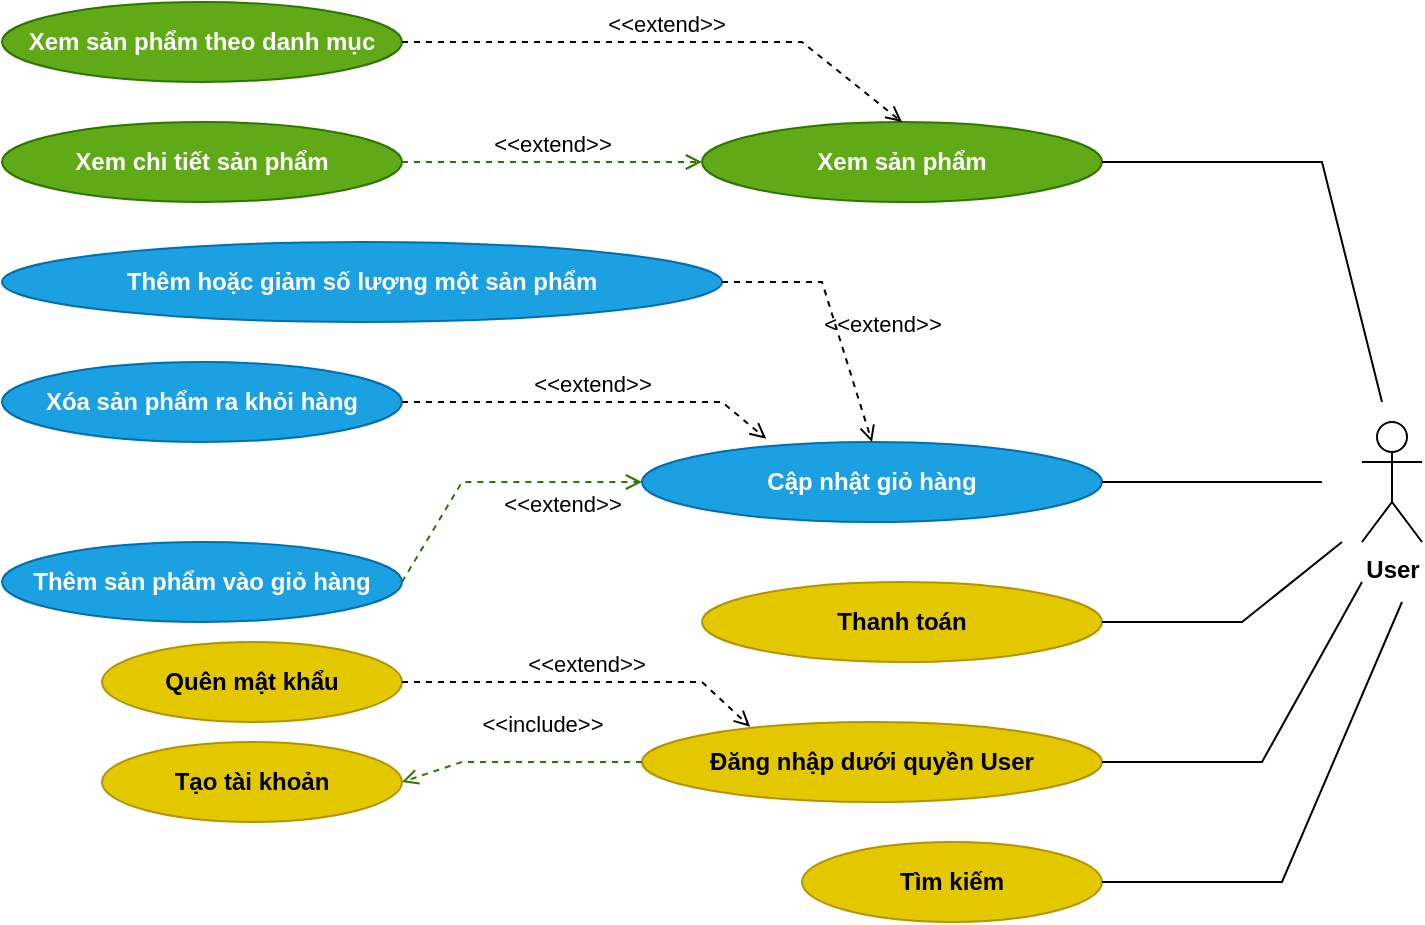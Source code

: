 <mxfile version="20.8.16" type="device"><diagram name="Page-1" id="SkqG_U2wM3iy_mOAv3FF"><mxGraphModel dx="1036" dy="606" grid="1" gridSize="10" guides="1" tooltips="1" connect="1" arrows="1" fold="1" page="1" pageScale="1" pageWidth="850" pageHeight="1100" math="0" shadow="0"><root><mxCell id="0"/><mxCell id="1" parent="0"/><mxCell id="lOe0GFQ78kV6YxzVvaie-1" value="Xem sản phẩm theo danh mục" style="ellipse;whiteSpace=wrap;html=1;fontStyle=1;fillColor=#60a917;strokeColor=#2D7600;fontColor=#ffffff;" parent="1" vertex="1"><mxGeometry x="40" y="80" width="200" height="40" as="geometry"/></mxCell><mxCell id="lOe0GFQ78kV6YxzVvaie-2" value="Xem chi tiết sản phẩm" style="ellipse;whiteSpace=wrap;html=1;fontStyle=1;fillColor=#60a917;strokeColor=#2D7600;fontColor=#ffffff;" parent="1" vertex="1"><mxGeometry x="40" y="140" width="200" height="40" as="geometry"/></mxCell><mxCell id="lOe0GFQ78kV6YxzVvaie-3" value="Thêm hoặc giảm số lượng một sản phẩm" style="ellipse;whiteSpace=wrap;html=1;fontStyle=1;fillColor=#1ba1e2;strokeColor=#006EAF;fontColor=#ffffff;" parent="1" vertex="1"><mxGeometry x="40" y="200" width="360" height="40" as="geometry"/></mxCell><mxCell id="lOe0GFQ78kV6YxzVvaie-4" value="Xóa sản phẩm ra khỏi hàng" style="ellipse;whiteSpace=wrap;html=1;fontStyle=1;fillColor=#1ba1e2;strokeColor=#006EAF;fontColor=#ffffff;" parent="1" vertex="1"><mxGeometry x="40" y="260" width="200" height="40" as="geometry"/></mxCell><mxCell id="lOe0GFQ78kV6YxzVvaie-5" value="Thêm sản phẩm vào giỏ hàng" style="ellipse;whiteSpace=wrap;html=1;fontStyle=1;fillColor=#1ba1e2;strokeColor=#006EAF;fontColor=#ffffff;" parent="1" vertex="1"><mxGeometry x="40" y="350" width="200" height="40" as="geometry"/></mxCell><mxCell id="lOe0GFQ78kV6YxzVvaie-6" value="Quên mật khẩu" style="ellipse;whiteSpace=wrap;html=1;fontStyle=1;fillColor=#e3c800;strokeColor=#B09500;fontColor=#000000;" parent="1" vertex="1"><mxGeometry x="90" y="400" width="150" height="40" as="geometry"/></mxCell><mxCell id="lOe0GFQ78kV6YxzVvaie-7" value="Tạo tài khoản" style="ellipse;whiteSpace=wrap;html=1;fontStyle=1;fillColor=#e3c800;strokeColor=#B09500;fontColor=#000000;" parent="1" vertex="1"><mxGeometry x="90" y="450" width="150" height="40" as="geometry"/></mxCell><mxCell id="lOe0GFQ78kV6YxzVvaie-8" value="Xem sản phẩm" style="ellipse;whiteSpace=wrap;html=1;fontStyle=1;fillColor=#60a917;fontColor=#ffffff;strokeColor=#2D7600;" parent="1" vertex="1"><mxGeometry x="390" y="140" width="200" height="40" as="geometry"/></mxCell><mxCell id="lOe0GFQ78kV6YxzVvaie-9" value="Cập nhật giỏ hàng" style="ellipse;whiteSpace=wrap;html=1;fontStyle=1;fillColor=#1ba1e2;fontColor=#ffffff;strokeColor=#006EAF;" parent="1" vertex="1"><mxGeometry x="360" y="300" width="230" height="40" as="geometry"/></mxCell><mxCell id="lOe0GFQ78kV6YxzVvaie-10" value="Thanh toán" style="ellipse;whiteSpace=wrap;html=1;fontStyle=1;fillColor=#e3c800;fontColor=#000000;strokeColor=#B09500;" parent="1" vertex="1"><mxGeometry x="390" y="370" width="200" height="40" as="geometry"/></mxCell><mxCell id="lOe0GFQ78kV6YxzVvaie-11" value="Đăng nhập dưới quyền User" style="ellipse;whiteSpace=wrap;html=1;fontStyle=1;fillColor=#e3c800;fontColor=#000000;strokeColor=#B09500;" parent="1" vertex="1"><mxGeometry x="360" y="440" width="230" height="40" as="geometry"/></mxCell><mxCell id="lOe0GFQ78kV6YxzVvaie-12" value="Tìm kiếm" style="ellipse;whiteSpace=wrap;html=1;fontStyle=1;fillColor=#e3c800;fontColor=#000000;strokeColor=#B09500;" parent="1" vertex="1"><mxGeometry x="440" y="500" width="150" height="40" as="geometry"/></mxCell><mxCell id="lOe0GFQ78kV6YxzVvaie-13" value="User" style="shape=umlActor;verticalLabelPosition=bottom;verticalAlign=top;html=1;fontStyle=1" parent="1" vertex="1"><mxGeometry x="720" y="290" width="30" height="60" as="geometry"/></mxCell><mxCell id="lOe0GFQ78kV6YxzVvaie-14" value="" style="endArrow=none;html=1;rounded=0;exitX=1;exitY=0.5;exitDx=0;exitDy=0;" parent="1" source="lOe0GFQ78kV6YxzVvaie-8" edge="1"><mxGeometry width="50" height="50" relative="1" as="geometry"><mxPoint x="700" y="160" as="sourcePoint"/><mxPoint x="730" y="280" as="targetPoint"/><Array as="points"><mxPoint x="700" y="160"/></Array></mxGeometry></mxCell><mxCell id="lOe0GFQ78kV6YxzVvaie-15" value="" style="endArrow=none;html=1;rounded=0;exitX=1;exitY=0.5;exitDx=0;exitDy=0;" parent="1" source="lOe0GFQ78kV6YxzVvaie-9" edge="1"><mxGeometry width="50" height="50" relative="1" as="geometry"><mxPoint x="630" y="310" as="sourcePoint"/><mxPoint x="700" y="320" as="targetPoint"/></mxGeometry></mxCell><mxCell id="lOe0GFQ78kV6YxzVvaie-16" value="" style="endArrow=none;html=1;rounded=0;exitX=1;exitY=0.5;exitDx=0;exitDy=0;" parent="1" source="lOe0GFQ78kV6YxzVvaie-10" edge="1"><mxGeometry width="50" height="50" relative="1" as="geometry"><mxPoint x="600" y="330" as="sourcePoint"/><mxPoint x="710" y="350" as="targetPoint"/><Array as="points"><mxPoint x="660" y="390"/></Array></mxGeometry></mxCell><mxCell id="lOe0GFQ78kV6YxzVvaie-17" value="" style="endArrow=none;html=1;rounded=0;exitX=1;exitY=0.5;exitDx=0;exitDy=0;" parent="1" source="lOe0GFQ78kV6YxzVvaie-11" edge="1"><mxGeometry width="50" height="50" relative="1" as="geometry"><mxPoint x="600" y="400" as="sourcePoint"/><mxPoint x="720" y="370" as="targetPoint"/><Array as="points"><mxPoint x="670" y="460"/></Array></mxGeometry></mxCell><mxCell id="lOe0GFQ78kV6YxzVvaie-18" value="" style="endArrow=none;html=1;rounded=0;exitX=1;exitY=0.5;exitDx=0;exitDy=0;" parent="1" source="lOe0GFQ78kV6YxzVvaie-12" edge="1"><mxGeometry width="50" height="50" relative="1" as="geometry"><mxPoint x="730" y="550" as="sourcePoint"/><mxPoint x="740" y="380" as="targetPoint"/><Array as="points"><mxPoint x="680" y="520"/></Array></mxGeometry></mxCell><mxCell id="lOe0GFQ78kV6YxzVvaie-19" value="&amp;lt;&amp;lt;extend&amp;gt;&amp;gt;" style="html=1;verticalAlign=bottom;labelBackgroundColor=none;endArrow=open;endFill=0;dashed=1;rounded=0;exitX=1;exitY=0.5;exitDx=0;exitDy=0;entryX=0.5;entryY=0;entryDx=0;entryDy=0;" parent="1" source="lOe0GFQ78kV6YxzVvaie-1" target="lOe0GFQ78kV6YxzVvaie-8" edge="1"><mxGeometry width="160" relative="1" as="geometry"><mxPoint x="420" y="70" as="sourcePoint"/><mxPoint x="580" y="70" as="targetPoint"/><Array as="points"><mxPoint x="440" y="100"/></Array></mxGeometry></mxCell><mxCell id="lOe0GFQ78kV6YxzVvaie-20" value="&amp;lt;&amp;lt;extend&amp;gt;&amp;gt;" style="html=1;verticalAlign=bottom;labelBackgroundColor=none;endArrow=open;endFill=0;dashed=1;rounded=0;exitX=1;exitY=0.5;exitDx=0;exitDy=0;entryX=0;entryY=0.5;entryDx=0;entryDy=0;fillColor=#60a917;strokeColor=#2D7600;" parent="1" source="lOe0GFQ78kV6YxzVvaie-2" target="lOe0GFQ78kV6YxzVvaie-8" edge="1"><mxGeometry width="160" relative="1" as="geometry"><mxPoint x="290" y="130" as="sourcePoint"/><mxPoint x="450" y="130" as="targetPoint"/></mxGeometry></mxCell><mxCell id="lOe0GFQ78kV6YxzVvaie-21" value="&amp;lt;&amp;lt;extend&amp;gt;&amp;gt;" style="html=1;verticalAlign=bottom;labelBackgroundColor=none;endArrow=open;endFill=0;dashed=1;rounded=0;exitX=1;exitY=0.5;exitDx=0;exitDy=0;entryX=0.5;entryY=0;entryDx=0;entryDy=0;" parent="1" source="lOe0GFQ78kV6YxzVvaie-3" target="lOe0GFQ78kV6YxzVvaie-9" edge="1"><mxGeometry x="0.309" y="20" width="160" relative="1" as="geometry"><mxPoint x="440" y="240" as="sourcePoint"/><mxPoint x="600" y="240" as="targetPoint"/><Array as="points"><mxPoint x="450" y="220"/></Array><mxPoint as="offset"/></mxGeometry></mxCell><mxCell id="lOe0GFQ78kV6YxzVvaie-22" value="&amp;lt;&amp;lt;extend&amp;gt;&amp;gt;" style="html=1;verticalAlign=bottom;labelBackgroundColor=none;endArrow=open;endFill=0;dashed=1;rounded=0;exitX=1;exitY=0.5;exitDx=0;exitDy=0;entryX=0.27;entryY=-0.04;entryDx=0;entryDy=0;entryPerimeter=0;" parent="1" source="lOe0GFQ78kV6YxzVvaie-4" target="lOe0GFQ78kV6YxzVvaie-9" edge="1"><mxGeometry width="160" relative="1" as="geometry"><mxPoint x="310" y="270" as="sourcePoint"/><mxPoint x="470" y="270" as="targetPoint"/><Array as="points"><mxPoint x="400" y="280"/></Array></mxGeometry></mxCell><mxCell id="lOe0GFQ78kV6YxzVvaie-23" value="&amp;lt;&amp;lt;extend&amp;gt;&amp;gt;" style="html=1;verticalAlign=bottom;labelBackgroundColor=none;endArrow=open;endFill=0;dashed=1;rounded=0;exitX=1;exitY=0.5;exitDx=0;exitDy=0;entryX=0;entryY=0.5;entryDx=0;entryDy=0;fillColor=#60a917;strokeColor=#2D7600;" parent="1" source="lOe0GFQ78kV6YxzVvaie-5" target="lOe0GFQ78kV6YxzVvaie-9" edge="1"><mxGeometry x="0.461" y="-20" width="160" relative="1" as="geometry"><mxPoint x="200" y="310" as="sourcePoint"/><mxPoint x="360" y="310" as="targetPoint"/><Array as="points"><mxPoint x="270" y="320"/></Array><mxPoint as="offset"/></mxGeometry></mxCell><mxCell id="lOe0GFQ78kV6YxzVvaie-24" value="&amp;lt;&amp;lt;extend&amp;gt;&amp;gt;" style="html=1;verticalAlign=bottom;labelBackgroundColor=none;endArrow=open;endFill=0;dashed=1;rounded=0;exitX=1;exitY=0.5;exitDx=0;exitDy=0;entryX=0.235;entryY=0.06;entryDx=0;entryDy=0;entryPerimeter=0;" parent="1" source="lOe0GFQ78kV6YxzVvaie-6" target="lOe0GFQ78kV6YxzVvaie-11" edge="1"><mxGeometry width="160" relative="1" as="geometry"><mxPoint x="260" y="400" as="sourcePoint"/><mxPoint x="420" y="400" as="targetPoint"/><Array as="points"><mxPoint x="390" y="420"/></Array></mxGeometry></mxCell><mxCell id="lOe0GFQ78kV6YxzVvaie-25" value="&amp;lt;&amp;lt;include&amp;gt;&amp;gt;" style="html=1;verticalAlign=bottom;labelBackgroundColor=none;endArrow=open;endFill=0;dashed=1;rounded=0;entryX=1;entryY=0.5;entryDx=0;entryDy=0;exitX=0;exitY=0.5;exitDx=0;exitDy=0;fillColor=#60a917;strokeColor=#2D7600;" parent="1" source="lOe0GFQ78kV6YxzVvaie-11" target="lOe0GFQ78kV6YxzVvaie-7" edge="1"><mxGeometry x="-0.178" y="-10" width="160" relative="1" as="geometry"><mxPoint x="270" y="500" as="sourcePoint"/><mxPoint x="430" y="500" as="targetPoint"/><Array as="points"><mxPoint x="270" y="460"/></Array><mxPoint as="offset"/></mxGeometry></mxCell></root></mxGraphModel></diagram></mxfile>